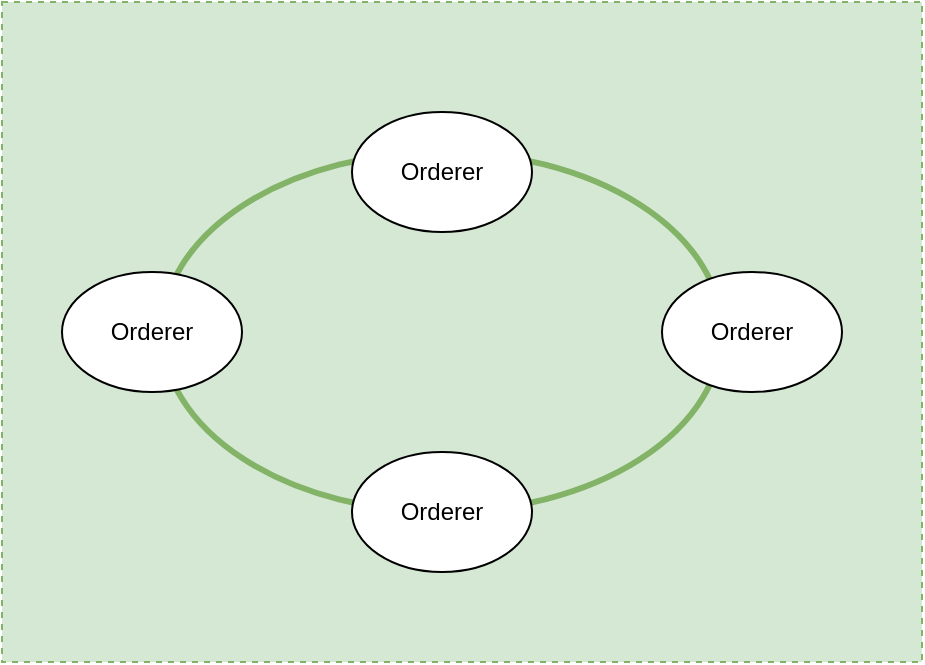 <mxfile version="14.9.5" type="device"><diagram id="V3hN_j6eTLlYs_7e1-O_" name="Page-1"><mxGraphModel dx="933" dy="964" grid="1" gridSize="10" guides="1" tooltips="1" connect="1" arrows="1" fold="1" page="1" pageScale="1" pageWidth="850" pageHeight="1100" math="0" shadow="0"><root><mxCell id="0"/><mxCell id="1" parent="0"/><mxCell id="d4pvX2rMBnAldryhuv5e-2" value="" style="rounded=0;whiteSpace=wrap;html=1;dashed=1;strokeWidth=1;fillColor=#d5e8d4;strokeColor=#82b366;" vertex="1" parent="1"><mxGeometry x="260" y="175" width="460" height="330" as="geometry"/></mxCell><mxCell id="d4pvX2rMBnAldryhuv5e-1" value="" style="ellipse;whiteSpace=wrap;html=1;strokeWidth=3;fillColor=#d5e8d4;strokeColor=#82b366;" vertex="1" parent="1"><mxGeometry x="340" y="250" width="280" height="180" as="geometry"/></mxCell><mxCell id="d4pvX2rMBnAldryhuv5e-3" value="Orderer" style="ellipse;whiteSpace=wrap;html=1;strokeWidth=1;" vertex="1" parent="1"><mxGeometry x="435" y="230" width="90" height="60" as="geometry"/></mxCell><mxCell id="d4pvX2rMBnAldryhuv5e-4" value="Orderer" style="ellipse;whiteSpace=wrap;html=1;strokeWidth=1;" vertex="1" parent="1"><mxGeometry x="290" y="310" width="90" height="60" as="geometry"/></mxCell><mxCell id="d4pvX2rMBnAldryhuv5e-5" value="Orderer" style="ellipse;whiteSpace=wrap;html=1;strokeWidth=1;" vertex="1" parent="1"><mxGeometry x="590" y="310" width="90" height="60" as="geometry"/></mxCell><mxCell id="d4pvX2rMBnAldryhuv5e-6" value="Orderer" style="ellipse;whiteSpace=wrap;html=1;strokeWidth=1;" vertex="1" parent="1"><mxGeometry x="435" y="400" width="90" height="60" as="geometry"/></mxCell></root></mxGraphModel></diagram></mxfile>